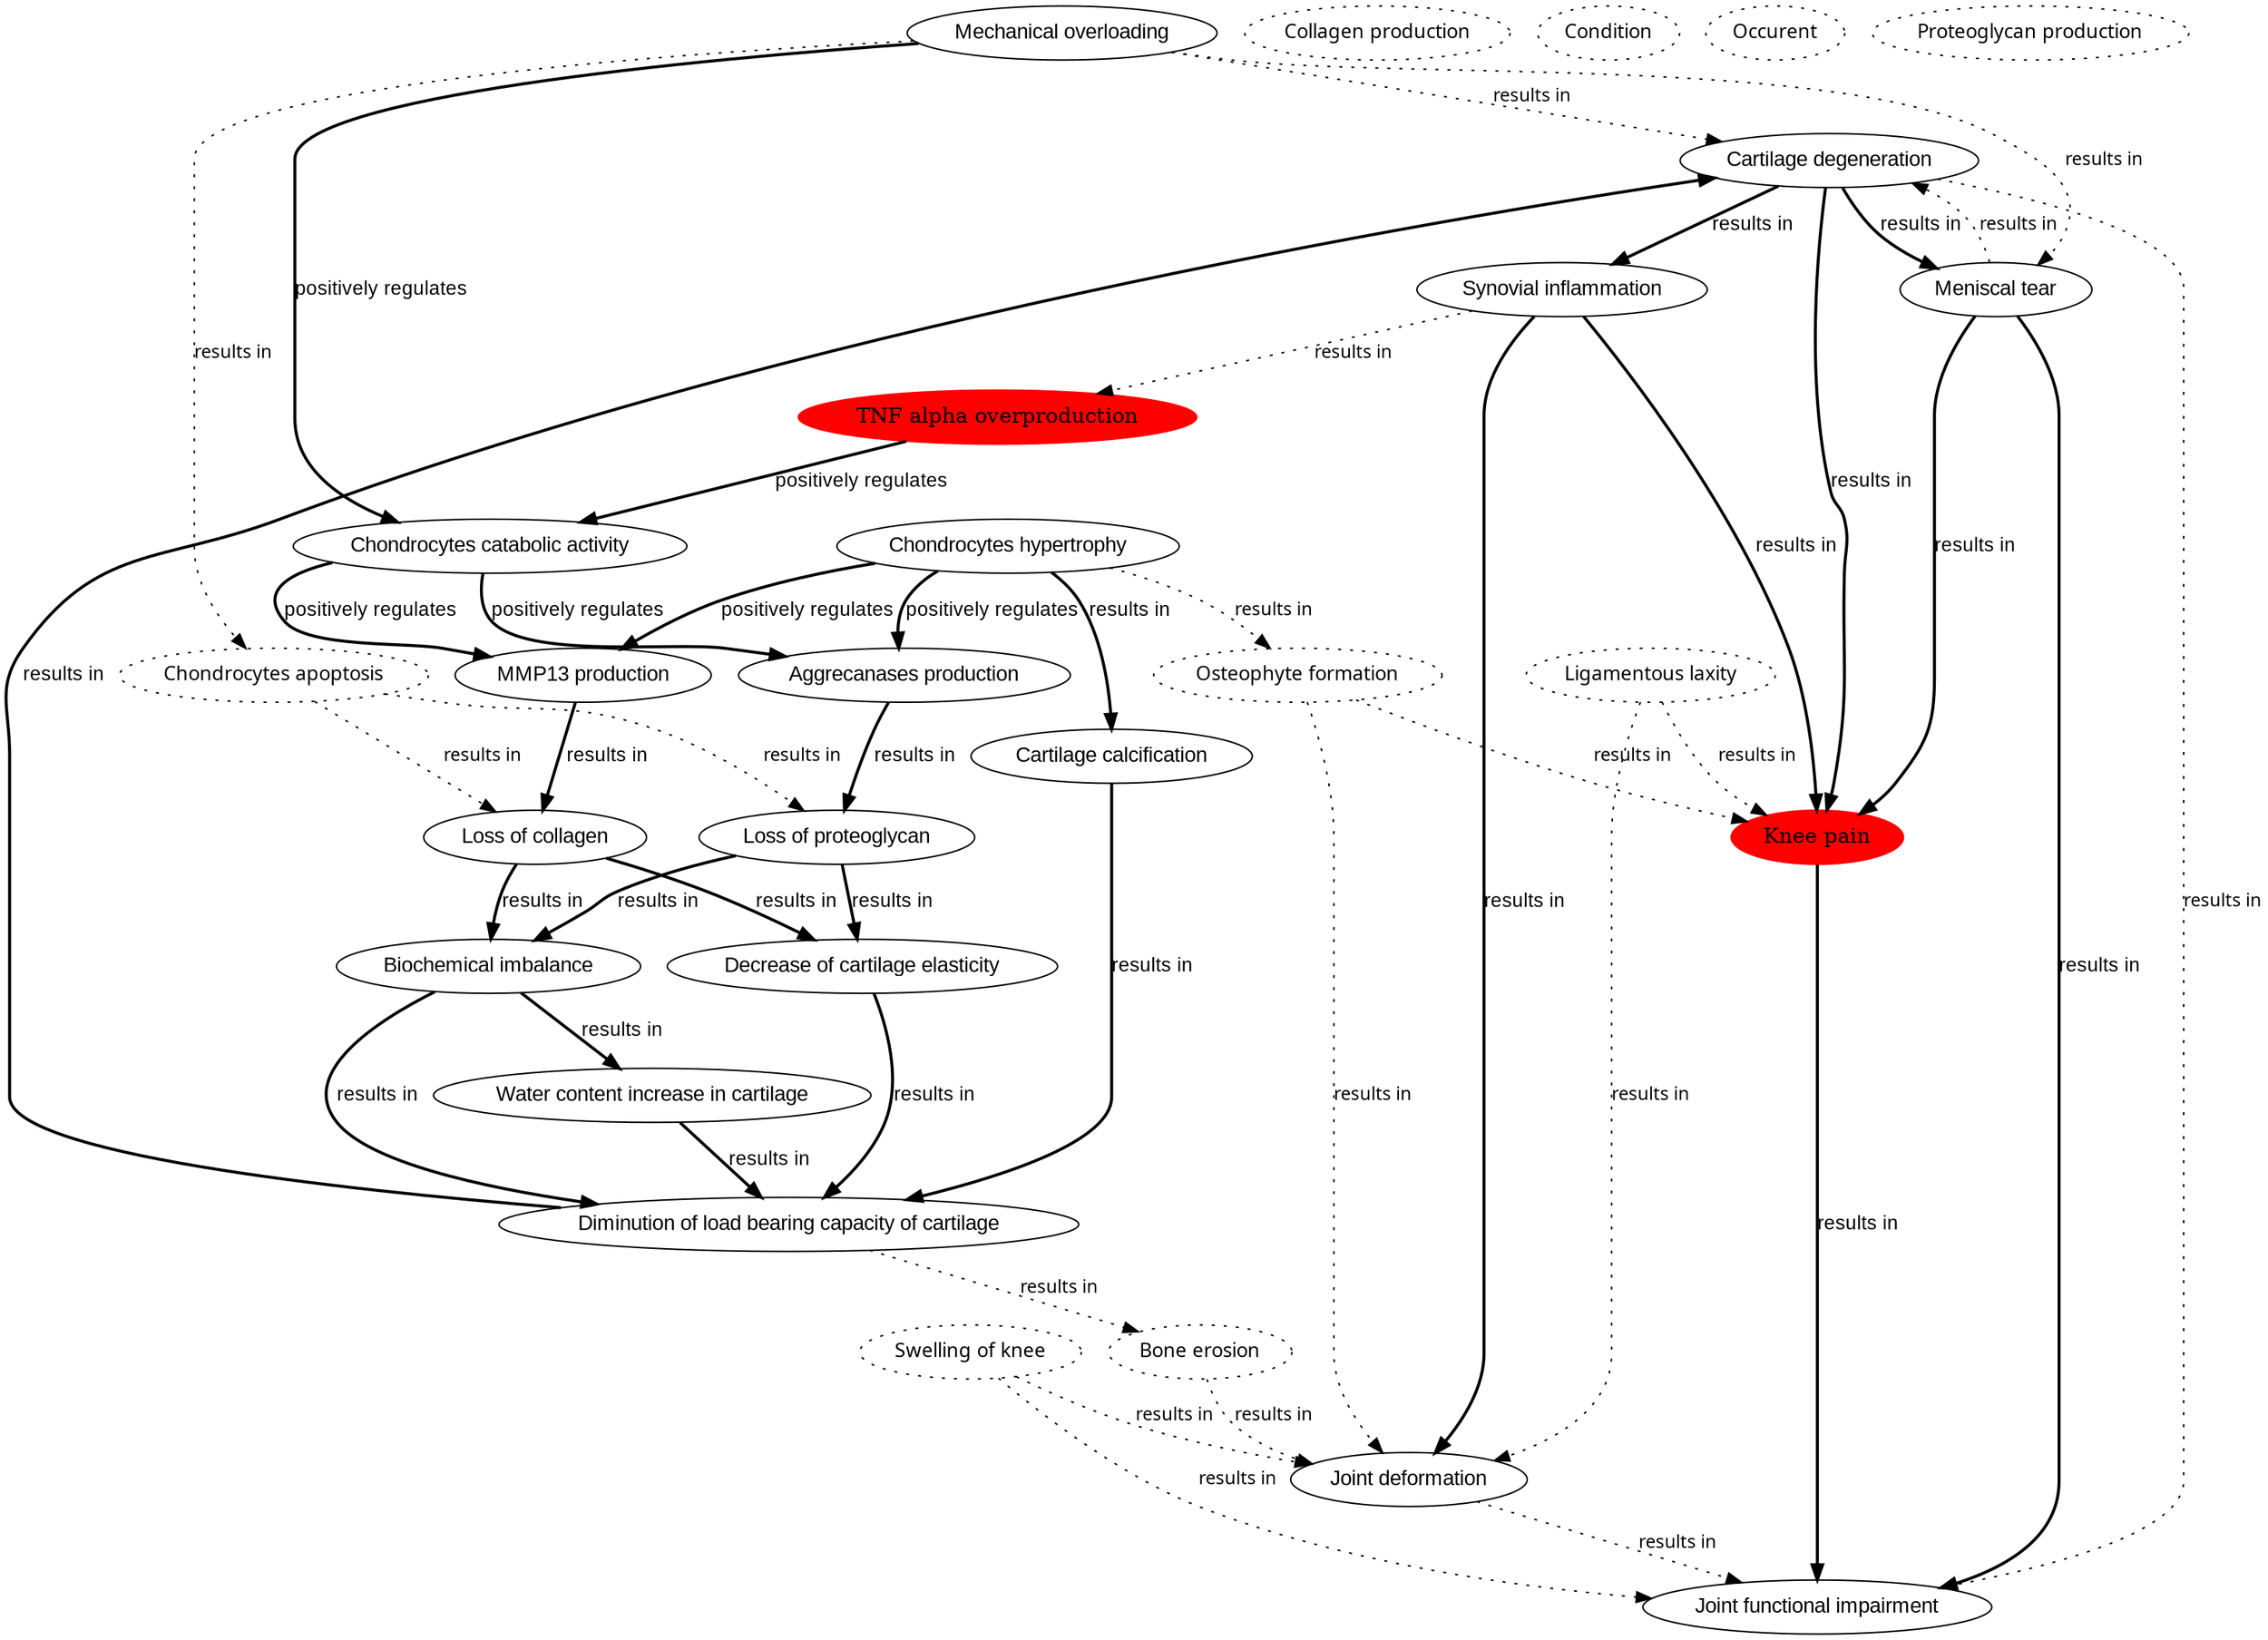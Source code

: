 digraph g {
"http://plumdeq.xyz/ontologies/hypothesis/Joint_functional_impairment" [label="Joint functional impairment",shape="ellipse",fontsize=14.0,fontname="Arial"] ;
"http://plumdeq.xyz/ontologies/hypothesis/Mechanical_overloading" [label="Mechanical overloading",shape="ellipse",fontsize=14.0,fontname="Arial"] ;
"http://plumdeq.xyz/ontologies/hypothesis/Biochemical_imbalance" [label="Biochemical imbalance",shape="ellipse",fontsize=14.0,fontname="Arial"] ;
"http://plumdeq.xyz/ontologies/hypothesis/Cartilage_degeneration" [label="Cartilage degeneration",shape="ellipse",fontsize=14.0,fontname="Arial"] ;
"http://plumdeq.xyz/ontologies/hypothesis/Osteophyte_formation" [label="Osteophyte formation",shape="ellipse",style="dotted",fontsize=13.0,fontname="Tahoma"] ;
"http://plumdeq.xyz/ontologies/hypothesis/Diminution_of_load_bearing_capacity_of_cartilage" [label="Diminution of load bearing capacity of cartilage",shape="ellipse",fontsize=14.0,fontname="Arial"] ;
"http://plumdeq.xyz/ontologies/hypothesis/Loss_of_proteoglycan" [label="Loss of proteoglycan",shape="ellipse",fontsize=14.0,fontname="Arial"] ;
"http://plumdeq.xyz/ontologies/hypothesis/TNF_alpha_overproduction" [label="TNF alpha overproduction",shape="ellipse",style="filled",color="red"] ;
"http://plumdeq.xyz/ontologies/hypothesis/Cartilage_calcification" [label="Cartilage calcification",shape="ellipse",fontsize=14.0,fontname="Arial"] ;
"http://plumdeq.xyz/ontologies/hypothesis/Collagen_production" [label="Collagen production",shape="ellipse",style="dotted",fontsize=13.0,fontname="Tahoma"] ;
"http://plumdeq.xyz/ontologies/hypothesis/Meniscal_tear" [label="Meniscal tear",shape="ellipse",fontsize=14.0,fontname="Arial"] ;
"http://plumdeq.xyz/ontologies/hypothesis/Swelling_of_knee" [label="Swelling of knee",shape="ellipse",style="dotted",fontsize=13.0,fontname="Tahoma"] ;
"http://plumdeq.xyz/ontologies/hypothesis/Chondrocytes_catabolic_activity" [label="Chondrocytes catabolic activity",shape="ellipse",fontsize=14.0,fontname="Arial"] ;
"http://plumdeq.xyz/ontologies/hypothesis/Water_content_increase_in_cartilage" [label="Water content increase in cartilage",shape="ellipse",fontsize=14.0,fontname="Arial"] ;
"http://plumdeq.xyz/ontologies/hypothesis/Condition" [label="Condition",shape="ellipse",style="dotted",fontsize=13.0,fontname="Tahoma"] ;
"http://plumdeq.xyz/ontologies/hypothesis/Synovial_inflammation" [label="Synovial inflammation",shape="ellipse",fontsize=14.0,fontname="Arial"] ;
"http://plumdeq.xyz/ontologies/hypothesis/Joint_deformation" [label="Joint deformation",shape="ellipse",fontsize=14.0,fontname="Arial"] ;
"http://plumdeq.xyz/ontologies/hypothesis/Loss_of_collagen" [label="Loss of collagen",shape="ellipse",fontsize=14.0,fontname="Arial"] ;
"http://plumdeq.xyz/ontologies/hypothesis/Occurent" [label="Occurent",shape="ellipse",style="dotted",fontsize=13.0,fontname="Tahoma"] ;
"http://plumdeq.xyz/ontologies/hypothesis/Chondrocytes_hypertrophy" [label="Chondrocytes hypertrophy",shape="ellipse",fontsize=14.0,fontname="Arial"] ;
"http://plumdeq.xyz/ontologies/hypothesis/Ligamentous_laxity" [label="Ligamentous laxity",shape="ellipse",style="dotted",fontsize=13.0,fontname="Tahoma"] ;
"http://plumdeq.xyz/ontologies/hypothesis/MMP13_production" [label="MMP13 production",shape="ellipse",fontsize=14.0,fontname="Arial"] ;
"http://plumdeq.xyz/ontologies/hypothesis/Aggrecanases_production" [label="Aggrecanases production",shape="ellipse",fontsize=14.0,fontname="Arial"] ;
"http://plumdeq.xyz/ontologies/hypothesis/Bone_erosion" [label="Bone erosion",shape="ellipse",style="dotted",fontsize=13.0,fontname="Tahoma"] ;
"http://plumdeq.xyz/ontologies/hypothesis/Decrease_of_cartilage_elasticity" [label="Decrease of cartilage elasticity",shape="ellipse",fontsize=14.0,fontname="Arial"] ;
"http://plumdeq.xyz/ontologies/hypothesis/Proteoglycan_production" [label="Proteoglycan production",shape="ellipse",style="dotted",fontsize=13.0,fontname="Tahoma"] ;
"http://plumdeq.xyz/ontologies/hypothesis/Knee_pain" [label="Knee pain",shape="ellipse",style="filled",color="red"] ;
"http://plumdeq.xyz/ontologies/hypothesis/Chondrocytes_apoptosis" [label="Chondrocytes apoptosis",shape="ellipse",style="dotted",fontsize=13.0,fontname="Tahoma"] ;
"http://plumdeq.xyz/ontologies/hypothesis/Mechanical_overloading" -> "http://plumdeq.xyz/ontologies/hypothesis/Cartilage_degeneration" [label="results in",style="dotted",fontsize=12.0,fontname="Tahoma"] ;
"http://plumdeq.xyz/ontologies/hypothesis/Mechanical_overloading" -> "http://plumdeq.xyz/ontologies/hypothesis/Chondrocytes_apoptosis" [label="results in",style="dotted",fontsize=12.0,fontname="Tahoma"] ;
"http://plumdeq.xyz/ontologies/hypothesis/Mechanical_overloading" -> "http://plumdeq.xyz/ontologies/hypothesis/Meniscal_tear" [label="results in",style="dotted",fontsize=12.0,fontname="Tahoma"] ;
"http://plumdeq.xyz/ontologies/hypothesis/Mechanical_overloading" -> "http://plumdeq.xyz/ontologies/hypothesis/Chondrocytes_catabolic_activity" [label="positively regulates",style="bold",fontsize=13.0,fontname="Arial"] ;
"http://plumdeq.xyz/ontologies/hypothesis/Biochemical_imbalance" -> "http://plumdeq.xyz/ontologies/hypothesis/Water_content_increase_in_cartilage" [label="results in",style="bold",fontsize=13.0,fontname="Arial"] ;
"http://plumdeq.xyz/ontologies/hypothesis/Biochemical_imbalance" -> "http://plumdeq.xyz/ontologies/hypothesis/Diminution_of_load_bearing_capacity_of_cartilage" [label="results in",style="bold",fontsize=13.0,fontname="Arial"] ;
"http://plumdeq.xyz/ontologies/hypothesis/Cartilage_degeneration" -> "http://plumdeq.xyz/ontologies/hypothesis/Joint_functional_impairment" [label="results in",style="dotted",fontsize=12.0,fontname="Tahoma"] ;
"http://plumdeq.xyz/ontologies/hypothesis/Cartilage_degeneration" -> "http://plumdeq.xyz/ontologies/hypothesis/Synovial_inflammation" [label="results in",style="bold",fontsize=13.0,fontname="Arial"] ;
"http://plumdeq.xyz/ontologies/hypothesis/Cartilage_degeneration" -> "http://plumdeq.xyz/ontologies/hypothesis/Knee_pain" [label="results in",style="bold",fontsize=13.0,fontname="Arial"] ;
"http://plumdeq.xyz/ontologies/hypothesis/Cartilage_degeneration" -> "http://plumdeq.xyz/ontologies/hypothesis/Meniscal_tear" [label="results in",style="bold",fontsize=13.0,fontname="Arial"] ;
"http://plumdeq.xyz/ontologies/hypothesis/Osteophyte_formation" -> "http://plumdeq.xyz/ontologies/hypothesis/Joint_deformation" [label="results in",style="dotted",fontsize=12.0,fontname="Tahoma"] ;
"http://plumdeq.xyz/ontologies/hypothesis/Osteophyte_formation" -> "http://plumdeq.xyz/ontologies/hypothesis/Knee_pain" [label="results in",style="dotted",fontsize=12.0,fontname="Tahoma"] ;
"http://plumdeq.xyz/ontologies/hypothesis/Diminution_of_load_bearing_capacity_of_cartilage" -> "http://plumdeq.xyz/ontologies/hypothesis/Cartilage_degeneration" [label="results in",style="bold",fontsize=13.0,fontname="Arial"] ;
"http://plumdeq.xyz/ontologies/hypothesis/Diminution_of_load_bearing_capacity_of_cartilage" -> "http://plumdeq.xyz/ontologies/hypothesis/Bone_erosion" [label="results in",style="dotted",fontsize=12.0,fontname="Tahoma"] ;
"http://plumdeq.xyz/ontologies/hypothesis/Loss_of_proteoglycan" -> "http://plumdeq.xyz/ontologies/hypothesis/Biochemical_imbalance" [label="results in",style="bold",fontsize=13.0,fontname="Arial"] ;
"http://plumdeq.xyz/ontologies/hypothesis/Loss_of_proteoglycan" -> "http://plumdeq.xyz/ontologies/hypothesis/Decrease_of_cartilage_elasticity" [label="results in",style="bold",fontsize=13.0,fontname="Arial"] ;
"http://plumdeq.xyz/ontologies/hypothesis/TNF_alpha_overproduction" -> "http://plumdeq.xyz/ontologies/hypothesis/Chondrocytes_catabolic_activity" [label="positively regulates",style="bold",fontsize=13.0,fontname="Arial"] ;
"http://plumdeq.xyz/ontologies/hypothesis/Cartilage_calcification" -> "http://plumdeq.xyz/ontologies/hypothesis/Diminution_of_load_bearing_capacity_of_cartilage" [label="results in",style="bold",fontsize=13.0,fontname="Arial"] ;
"http://plumdeq.xyz/ontologies/hypothesis/Meniscal_tear" -> "http://plumdeq.xyz/ontologies/hypothesis/Cartilage_degeneration" [label="results in",style="dotted",fontsize=12.0,fontname="Tahoma"] ;
"http://plumdeq.xyz/ontologies/hypothesis/Meniscal_tear" -> "http://plumdeq.xyz/ontologies/hypothesis/Joint_functional_impairment" [label="results in",style="bold",fontsize=13.0,fontname="Arial"] ;
"http://plumdeq.xyz/ontologies/hypothesis/Meniscal_tear" -> "http://plumdeq.xyz/ontologies/hypothesis/Knee_pain" [label="results in",style="bold",fontsize=13.0,fontname="Arial"] ;
"http://plumdeq.xyz/ontologies/hypothesis/Swelling_of_knee" -> "http://plumdeq.xyz/ontologies/hypothesis/Joint_deformation" [label="results in",style="dotted",fontsize=12.0,fontname="Tahoma"] ;
"http://plumdeq.xyz/ontologies/hypothesis/Swelling_of_knee" -> "http://plumdeq.xyz/ontologies/hypothesis/Joint_functional_impairment" [label="results in",style="dotted",fontsize=12.0,fontname="Tahoma"] ;
"http://plumdeq.xyz/ontologies/hypothesis/Chondrocytes_catabolic_activity" -> "http://plumdeq.xyz/ontologies/hypothesis/Aggrecanases_production" [label="positively regulates",style="bold",fontsize=13.0,fontname="Arial"] ;
"http://plumdeq.xyz/ontologies/hypothesis/Chondrocytes_catabolic_activity" -> "http://plumdeq.xyz/ontologies/hypothesis/MMP13_production" [label="positively regulates",style="bold",fontsize=13.0,fontname="Arial"] ;
"http://plumdeq.xyz/ontologies/hypothesis/Water_content_increase_in_cartilage" -> "http://plumdeq.xyz/ontologies/hypothesis/Diminution_of_load_bearing_capacity_of_cartilage" [label="results in",style="bold",fontsize=13.0,fontname="Arial"] ;
"http://plumdeq.xyz/ontologies/hypothesis/Synovial_inflammation" -> "http://plumdeq.xyz/ontologies/hypothesis/Joint_deformation" [label="results in",style="bold",fontsize=13.0,fontname="Arial"] ;
"http://plumdeq.xyz/ontologies/hypothesis/Synovial_inflammation" -> "http://plumdeq.xyz/ontologies/hypothesis/TNF_alpha_overproduction" [label="results in",style="dotted",fontsize=12.0,fontname="Tahoma"] ;
"http://plumdeq.xyz/ontologies/hypothesis/Synovial_inflammation" -> "http://plumdeq.xyz/ontologies/hypothesis/Knee_pain" [label="results in",style="bold",fontsize=13.0,fontname="Arial"] ;
"http://plumdeq.xyz/ontologies/hypothesis/Joint_deformation" -> "http://plumdeq.xyz/ontologies/hypothesis/Joint_functional_impairment" [label="results in",style="dotted",fontsize=12.0,fontname="Tahoma"] ;
"http://plumdeq.xyz/ontologies/hypothesis/Loss_of_collagen" -> "http://plumdeq.xyz/ontologies/hypothesis/Biochemical_imbalance" [label="results in",style="bold",fontsize=13.0,fontname="Arial"] ;
"http://plumdeq.xyz/ontologies/hypothesis/Loss_of_collagen" -> "http://plumdeq.xyz/ontologies/hypothesis/Decrease_of_cartilage_elasticity" [label="results in",style="bold",fontsize=13.0,fontname="Arial"] ;
"http://plumdeq.xyz/ontologies/hypothesis/Chondrocytes_hypertrophy" -> "http://plumdeq.xyz/ontologies/hypothesis/Osteophyte_formation" [label="results in",style="dotted",fontsize=12.0,fontname="Tahoma"] ;
"http://plumdeq.xyz/ontologies/hypothesis/Chondrocytes_hypertrophy" -> "http://plumdeq.xyz/ontologies/hypothesis/Aggrecanases_production" [label="positively regulates",style="bold",fontsize=13.0,fontname="Arial"] ;
"http://plumdeq.xyz/ontologies/hypothesis/Chondrocytes_hypertrophy" -> "http://plumdeq.xyz/ontologies/hypothesis/MMP13_production" [label="positively regulates",style="bold",fontsize=13.0,fontname="Arial"] ;
"http://plumdeq.xyz/ontologies/hypothesis/Chondrocytes_hypertrophy" -> "http://plumdeq.xyz/ontologies/hypothesis/Cartilage_calcification" [label="results in",style="bold",fontsize=13.0,fontname="Arial"] ;
"http://plumdeq.xyz/ontologies/hypothesis/Ligamentous_laxity" -> "http://plumdeq.xyz/ontologies/hypothesis/Joint_deformation" [label="results in",style="dotted",fontsize=12.0,fontname="Tahoma"] ;
"http://plumdeq.xyz/ontologies/hypothesis/Ligamentous_laxity" -> "http://plumdeq.xyz/ontologies/hypothesis/Knee_pain" [label="results in",style="dotted",fontsize=12.0,fontname="Tahoma"] ;
"http://plumdeq.xyz/ontologies/hypothesis/MMP13_production" -> "http://plumdeq.xyz/ontologies/hypothesis/Loss_of_collagen" [label="results in",style="bold",fontsize=13.0,fontname="Arial"] ;
"http://plumdeq.xyz/ontologies/hypothesis/Aggrecanases_production" -> "http://plumdeq.xyz/ontologies/hypothesis/Loss_of_proteoglycan" [label="results in",style="bold",fontsize=13.0,fontname="Arial"] ;
"http://plumdeq.xyz/ontologies/hypothesis/Bone_erosion" -> "http://plumdeq.xyz/ontologies/hypothesis/Joint_deformation" [label="results in",style="dotted",fontsize=12.0,fontname="Tahoma"] ;
"http://plumdeq.xyz/ontologies/hypothesis/Decrease_of_cartilage_elasticity" -> "http://plumdeq.xyz/ontologies/hypothesis/Diminution_of_load_bearing_capacity_of_cartilage" [label="results in",style="bold",fontsize=13.0,fontname="Arial"] ;
"http://plumdeq.xyz/ontologies/hypothesis/Knee_pain" -> "http://plumdeq.xyz/ontologies/hypothesis/Joint_functional_impairment" [label="results in",style="bold",fontsize=13.0,fontname="Arial"] ;
"http://plumdeq.xyz/ontologies/hypothesis/Chondrocytes_apoptosis" -> "http://plumdeq.xyz/ontologies/hypothesis/Loss_of_proteoglycan" [label="results in",style="dotted",fontsize=12.0,fontname="Tahoma"] ;
"http://plumdeq.xyz/ontologies/hypothesis/Chondrocytes_apoptosis" -> "http://plumdeq.xyz/ontologies/hypothesis/Loss_of_collagen" [label="results in",style="dotted",fontsize=12.0,fontname="Tahoma"] ;
}
